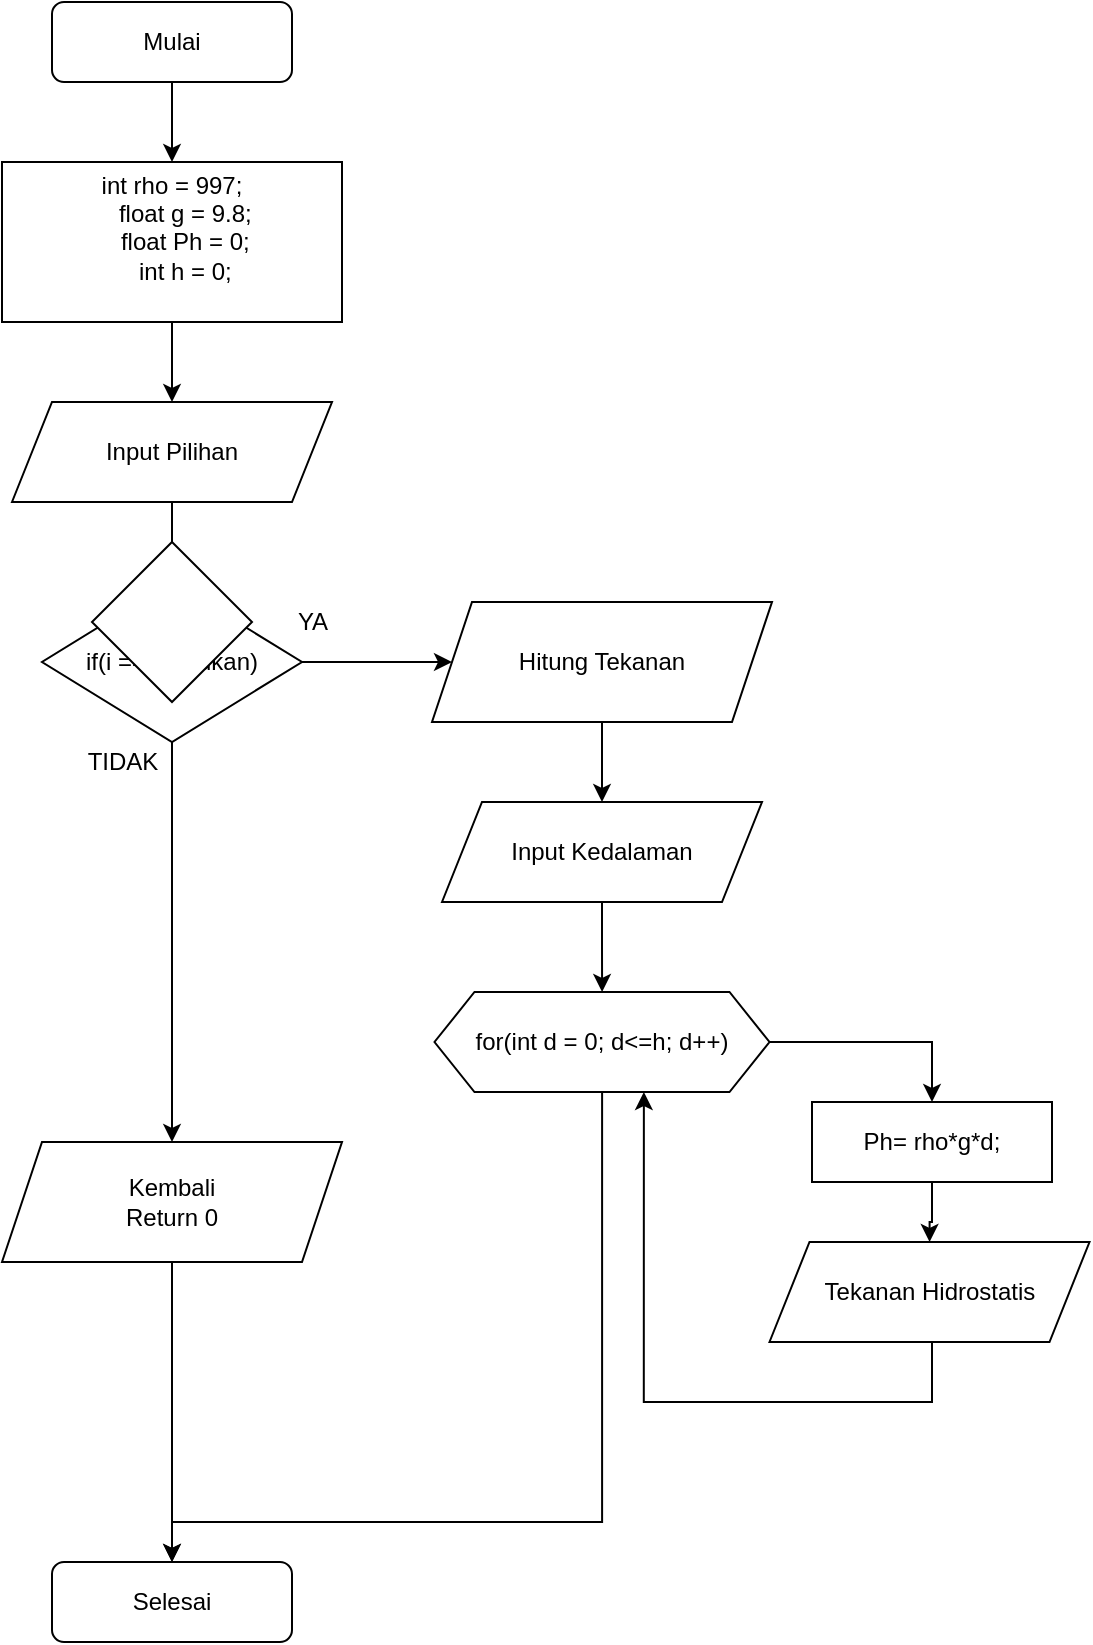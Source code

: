 <mxfile version="14.6.1" type="github">
  <diagram id="C5RBs43oDa-KdzZeNtuy" name="Page-1">
    <mxGraphModel dx="1424" dy="729" grid="1" gridSize="10" guides="1" tooltips="1" connect="1" arrows="1" fold="1" page="1" pageScale="1" pageWidth="827" pageHeight="1169" math="0" shadow="0">
      <root>
        <mxCell id="WIyWlLk6GJQsqaUBKTNV-0" />
        <mxCell id="WIyWlLk6GJQsqaUBKTNV-1" parent="WIyWlLk6GJQsqaUBKTNV-0" />
        <mxCell id="Awn1qJWuYUPE6b0Io_90-3" value="" style="edgeStyle=orthogonalEdgeStyle;rounded=0;orthogonalLoop=1;jettySize=auto;html=1;" edge="1" parent="WIyWlLk6GJQsqaUBKTNV-1" source="Awn1qJWuYUPE6b0Io_90-0" target="Awn1qJWuYUPE6b0Io_90-2">
          <mxGeometry relative="1" as="geometry" />
        </mxCell>
        <mxCell id="Awn1qJWuYUPE6b0Io_90-0" value="Mulai" style="rounded=1;whiteSpace=wrap;html=1;" vertex="1" parent="WIyWlLk6GJQsqaUBKTNV-1">
          <mxGeometry x="230" y="40" width="120" height="40" as="geometry" />
        </mxCell>
        <mxCell id="Awn1qJWuYUPE6b0Io_90-8" value="" style="edgeStyle=orthogonalEdgeStyle;rounded=0;orthogonalLoop=1;jettySize=auto;html=1;" edge="1" parent="WIyWlLk6GJQsqaUBKTNV-1" source="Awn1qJWuYUPE6b0Io_90-2" target="Awn1qJWuYUPE6b0Io_90-6">
          <mxGeometry relative="1" as="geometry" />
        </mxCell>
        <mxCell id="Awn1qJWuYUPE6b0Io_90-2" value="int rho = 997; &lt;br&gt;&amp;nbsp;&amp;nbsp; &amp;nbsp;float g = 9.8;&lt;br&gt;&amp;nbsp;&amp;nbsp; &amp;nbsp;float Ph = 0;&lt;br&gt;&amp;nbsp;&amp;nbsp; &amp;nbsp;int h = 0;&lt;br&gt;&amp;nbsp;&amp;nbsp;&amp;nbsp; " style="rounded=0;whiteSpace=wrap;html=1;" vertex="1" parent="WIyWlLk6GJQsqaUBKTNV-1">
          <mxGeometry x="205" y="120" width="170" height="80" as="geometry" />
        </mxCell>
        <mxCell id="Awn1qJWuYUPE6b0Io_90-12" style="edgeStyle=orthogonalEdgeStyle;rounded=0;orthogonalLoop=1;jettySize=auto;html=1;entryX=0.5;entryY=0;entryDx=0;entryDy=0;" edge="1" parent="WIyWlLk6GJQsqaUBKTNV-1" source="Awn1qJWuYUPE6b0Io_90-4" target="Awn1qJWuYUPE6b0Io_90-11">
          <mxGeometry relative="1" as="geometry" />
        </mxCell>
        <mxCell id="Awn1qJWuYUPE6b0Io_90-4" value="&lt;div&gt;Kembali&lt;/div&gt;&lt;div&gt;Return 0&lt;br&gt;&lt;/div&gt;" style="shape=parallelogram;perimeter=parallelogramPerimeter;whiteSpace=wrap;html=1;fixedSize=1;" vertex="1" parent="WIyWlLk6GJQsqaUBKTNV-1">
          <mxGeometry x="205" y="610" width="170" height="60" as="geometry" />
        </mxCell>
        <mxCell id="Awn1qJWuYUPE6b0Io_90-10" value="" style="edgeStyle=orthogonalEdgeStyle;rounded=0;orthogonalLoop=1;jettySize=auto;html=1;" edge="1" parent="WIyWlLk6GJQsqaUBKTNV-1" source="Awn1qJWuYUPE6b0Io_90-6" target="Awn1qJWuYUPE6b0Io_90-9">
          <mxGeometry relative="1" as="geometry" />
        </mxCell>
        <mxCell id="Awn1qJWuYUPE6b0Io_90-6" value="Input Pilihan" style="shape=parallelogram;perimeter=parallelogramPerimeter;whiteSpace=wrap;html=1;fixedSize=1;" vertex="1" parent="WIyWlLk6GJQsqaUBKTNV-1">
          <mxGeometry x="210" y="240" width="160" height="50" as="geometry" />
        </mxCell>
        <mxCell id="Awn1qJWuYUPE6b0Io_90-13" value="" style="edgeStyle=orthogonalEdgeStyle;rounded=0;orthogonalLoop=1;jettySize=auto;html=1;" edge="1" parent="WIyWlLk6GJQsqaUBKTNV-1" source="Awn1qJWuYUPE6b0Io_90-9" target="Awn1qJWuYUPE6b0Io_90-4">
          <mxGeometry relative="1" as="geometry" />
        </mxCell>
        <mxCell id="Awn1qJWuYUPE6b0Io_90-15" value="" style="edgeStyle=orthogonalEdgeStyle;rounded=0;orthogonalLoop=1;jettySize=auto;html=1;" edge="1" parent="WIyWlLk6GJQsqaUBKTNV-1" source="Awn1qJWuYUPE6b0Io_90-9" target="Awn1qJWuYUPE6b0Io_90-14">
          <mxGeometry relative="1" as="geometry" />
        </mxCell>
        <mxCell id="Awn1qJWuYUPE6b0Io_90-9" value="if(i == masukan)" style="rhombus;whiteSpace=wrap;html=1;" vertex="1" parent="WIyWlLk6GJQsqaUBKTNV-1">
          <mxGeometry x="225" y="330" width="130" height="80" as="geometry" />
        </mxCell>
        <mxCell id="Awn1qJWuYUPE6b0Io_90-11" value="&lt;div&gt;Selesai&lt;/div&gt;" style="rounded=1;whiteSpace=wrap;html=1;" vertex="1" parent="WIyWlLk6GJQsqaUBKTNV-1">
          <mxGeometry x="230" y="820" width="120" height="40" as="geometry" />
        </mxCell>
        <mxCell id="Awn1qJWuYUPE6b0Io_90-17" value="" style="edgeStyle=orthogonalEdgeStyle;rounded=0;orthogonalLoop=1;jettySize=auto;html=1;" edge="1" parent="WIyWlLk6GJQsqaUBKTNV-1" source="Awn1qJWuYUPE6b0Io_90-14" target="Awn1qJWuYUPE6b0Io_90-16">
          <mxGeometry relative="1" as="geometry" />
        </mxCell>
        <mxCell id="Awn1qJWuYUPE6b0Io_90-14" value="Hitung Tekanan" style="shape=parallelogram;perimeter=parallelogramPerimeter;whiteSpace=wrap;html=1;fixedSize=1;" vertex="1" parent="WIyWlLk6GJQsqaUBKTNV-1">
          <mxGeometry x="420" y="340" width="170" height="60" as="geometry" />
        </mxCell>
        <mxCell id="Awn1qJWuYUPE6b0Io_90-21" value="" style="edgeStyle=orthogonalEdgeStyle;rounded=0;orthogonalLoop=1;jettySize=auto;html=1;" edge="1" parent="WIyWlLk6GJQsqaUBKTNV-1" source="Awn1qJWuYUPE6b0Io_90-16" target="Awn1qJWuYUPE6b0Io_90-20">
          <mxGeometry relative="1" as="geometry" />
        </mxCell>
        <mxCell id="Awn1qJWuYUPE6b0Io_90-16" value="Input Kedalaman" style="shape=parallelogram;perimeter=parallelogramPerimeter;whiteSpace=wrap;html=1;fixedSize=1;" vertex="1" parent="WIyWlLk6GJQsqaUBKTNV-1">
          <mxGeometry x="425" y="440" width="160" height="50" as="geometry" />
        </mxCell>
        <mxCell id="Awn1qJWuYUPE6b0Io_90-22" style="edgeStyle=orthogonalEdgeStyle;rounded=0;orthogonalLoop=1;jettySize=auto;html=1;entryX=0.5;entryY=0;entryDx=0;entryDy=0;" edge="1" parent="WIyWlLk6GJQsqaUBKTNV-1" source="Awn1qJWuYUPE6b0Io_90-20" target="Awn1qJWuYUPE6b0Io_90-11">
          <mxGeometry relative="1" as="geometry">
            <mxPoint x="290" y="690" as="targetPoint" />
            <Array as="points">
              <mxPoint x="505" y="800" />
              <mxPoint x="290" y="800" />
            </Array>
          </mxGeometry>
        </mxCell>
        <mxCell id="Awn1qJWuYUPE6b0Io_90-24" style="edgeStyle=orthogonalEdgeStyle;rounded=0;orthogonalLoop=1;jettySize=auto;html=1;entryX=0.5;entryY=0;entryDx=0;entryDy=0;" edge="1" parent="WIyWlLk6GJQsqaUBKTNV-1" source="Awn1qJWuYUPE6b0Io_90-20" target="Awn1qJWuYUPE6b0Io_90-23">
          <mxGeometry relative="1" as="geometry" />
        </mxCell>
        <mxCell id="Awn1qJWuYUPE6b0Io_90-20" value="for(int d = 0; d&amp;lt;=h; d++)" style="shape=hexagon;perimeter=hexagonPerimeter2;whiteSpace=wrap;html=1;fixedSize=1;" vertex="1" parent="WIyWlLk6GJQsqaUBKTNV-1">
          <mxGeometry x="421.25" y="535" width="167.5" height="50" as="geometry" />
        </mxCell>
        <mxCell id="Awn1qJWuYUPE6b0Io_90-27" value="" style="edgeStyle=orthogonalEdgeStyle;rounded=0;orthogonalLoop=1;jettySize=auto;html=1;" edge="1" parent="WIyWlLk6GJQsqaUBKTNV-1" source="Awn1qJWuYUPE6b0Io_90-23" target="Awn1qJWuYUPE6b0Io_90-25">
          <mxGeometry relative="1" as="geometry" />
        </mxCell>
        <mxCell id="Awn1qJWuYUPE6b0Io_90-23" value="Ph= rho*g*d;" style="rounded=0;whiteSpace=wrap;html=1;" vertex="1" parent="WIyWlLk6GJQsqaUBKTNV-1">
          <mxGeometry x="610" y="590" width="120" height="40" as="geometry" />
        </mxCell>
        <mxCell id="Awn1qJWuYUPE6b0Io_90-28" style="edgeStyle=orthogonalEdgeStyle;rounded=0;orthogonalLoop=1;jettySize=auto;html=1;entryX=0.625;entryY=1;entryDx=0;entryDy=0;" edge="1" parent="WIyWlLk6GJQsqaUBKTNV-1" source="Awn1qJWuYUPE6b0Io_90-25" target="Awn1qJWuYUPE6b0Io_90-20">
          <mxGeometry relative="1" as="geometry">
            <Array as="points">
              <mxPoint x="670" y="740" />
              <mxPoint x="526" y="740" />
            </Array>
          </mxGeometry>
        </mxCell>
        <mxCell id="Awn1qJWuYUPE6b0Io_90-25" value="Tekanan Hidrostatis" style="shape=parallelogram;perimeter=parallelogramPerimeter;whiteSpace=wrap;html=1;fixedSize=1;" vertex="1" parent="WIyWlLk6GJQsqaUBKTNV-1">
          <mxGeometry x="588.75" y="660" width="160" height="50" as="geometry" />
        </mxCell>
        <mxCell id="Awn1qJWuYUPE6b0Io_90-29" value="YA" style="text;html=1;align=center;verticalAlign=middle;resizable=0;points=[];autosize=1;strokeColor=none;" vertex="1" parent="WIyWlLk6GJQsqaUBKTNV-1">
          <mxGeometry x="345" y="340" width="30" height="20" as="geometry" />
        </mxCell>
        <mxCell id="Awn1qJWuYUPE6b0Io_90-30" value="TIDAK" style="text;html=1;align=center;verticalAlign=middle;resizable=0;points=[];autosize=1;strokeColor=none;" vertex="1" parent="WIyWlLk6GJQsqaUBKTNV-1">
          <mxGeometry x="240" y="410" width="50" height="20" as="geometry" />
        </mxCell>
        <mxCell id="Awn1qJWuYUPE6b0Io_90-31" value="" style="rhombus;whiteSpace=wrap;html=1;" vertex="1" parent="WIyWlLk6GJQsqaUBKTNV-1">
          <mxGeometry x="250" y="310" width="80" height="80" as="geometry" />
        </mxCell>
      </root>
    </mxGraphModel>
  </diagram>
</mxfile>
